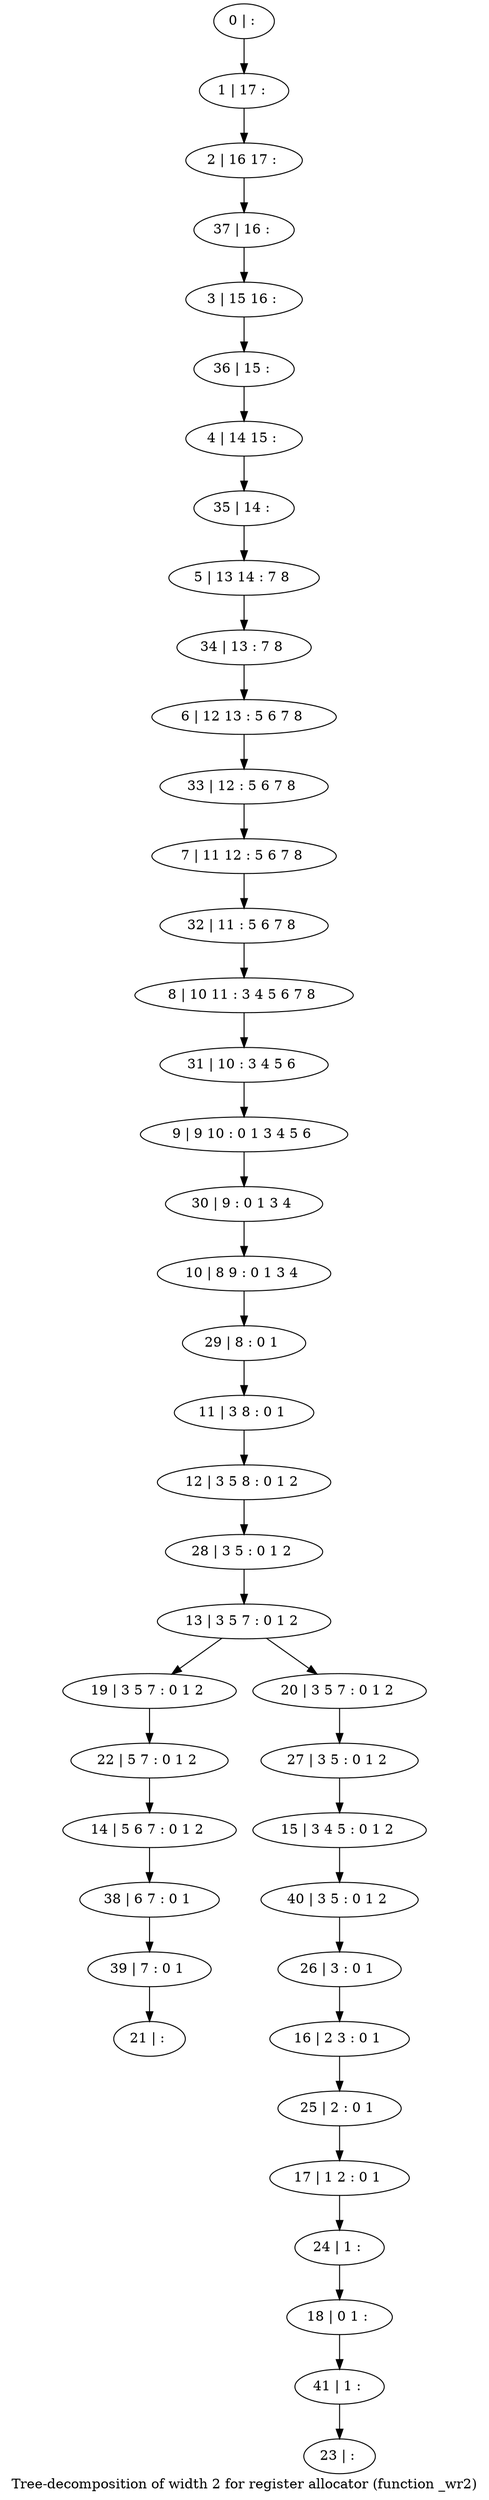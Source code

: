 digraph G {
graph [label="Tree-decomposition of width 2 for register allocator (function _wr2)"]
0[label="0 | : "];
1[label="1 | 17 : "];
2[label="2 | 16 17 : "];
3[label="3 | 15 16 : "];
4[label="4 | 14 15 : "];
5[label="5 | 13 14 : 7 8 "];
6[label="6 | 12 13 : 5 6 7 8 "];
7[label="7 | 11 12 : 5 6 7 8 "];
8[label="8 | 10 11 : 3 4 5 6 7 8 "];
9[label="9 | 9 10 : 0 1 3 4 5 6 "];
10[label="10 | 8 9 : 0 1 3 4 "];
11[label="11 | 3 8 : 0 1 "];
12[label="12 | 3 5 8 : 0 1 2 "];
13[label="13 | 3 5 7 : 0 1 2 "];
14[label="14 | 5 6 7 : 0 1 2 "];
15[label="15 | 3 4 5 : 0 1 2 "];
16[label="16 | 2 3 : 0 1 "];
17[label="17 | 1 2 : 0 1 "];
18[label="18 | 0 1 : "];
19[label="19 | 3 5 7 : 0 1 2 "];
20[label="20 | 3 5 7 : 0 1 2 "];
21[label="21 | : "];
22[label="22 | 5 7 : 0 1 2 "];
23[label="23 | : "];
24[label="24 | 1 : "];
25[label="25 | 2 : 0 1 "];
26[label="26 | 3 : 0 1 "];
27[label="27 | 3 5 : 0 1 2 "];
28[label="28 | 3 5 : 0 1 2 "];
29[label="29 | 8 : 0 1 "];
30[label="30 | 9 : 0 1 3 4 "];
31[label="31 | 10 : 3 4 5 6 "];
32[label="32 | 11 : 5 6 7 8 "];
33[label="33 | 12 : 5 6 7 8 "];
34[label="34 | 13 : 7 8 "];
35[label="35 | 14 : "];
36[label="36 | 15 : "];
37[label="37 | 16 : "];
38[label="38 | 6 7 : 0 1 "];
39[label="39 | 7 : 0 1 "];
40[label="40 | 3 5 : 0 1 2 "];
41[label="41 | 1 : "];
0->1 ;
1->2 ;
11->12 ;
13->19 ;
13->20 ;
22->14 ;
19->22 ;
24->18 ;
17->24 ;
25->17 ;
16->25 ;
26->16 ;
27->15 ;
20->27 ;
28->13 ;
12->28 ;
29->11 ;
10->29 ;
30->10 ;
9->30 ;
31->9 ;
8->31 ;
32->8 ;
7->32 ;
33->7 ;
6->33 ;
34->6 ;
5->34 ;
35->5 ;
4->35 ;
36->4 ;
3->36 ;
37->3 ;
2->37 ;
14->38 ;
39->21 ;
38->39 ;
40->26 ;
15->40 ;
41->23 ;
18->41 ;
}
